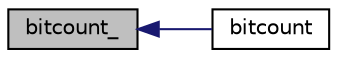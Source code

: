 digraph "bitcount_"
{
 // INTERACTIVE_SVG=YES
  edge [fontname="Helvetica",fontsize="10",labelfontname="Helvetica",labelfontsize="10"];
  node [fontname="Helvetica",fontsize="10",shape=record];
  rankdir="LR";
  Node4 [label="bitcount_",height=0.2,width=0.4,color="black", fillcolor="grey75", style="filled", fontcolor="black"];
  Node4 -> Node5 [dir="back",color="midnightblue",fontsize="10",style="solid",fontname="Helvetica"];
  Node5 [label="bitcount",height=0.2,width=0.4,color="black", fillcolor="white", style="filled",URL="$bitcount_8c.html#a1a85442e9619e6567aff105d1e220d79"];
}

